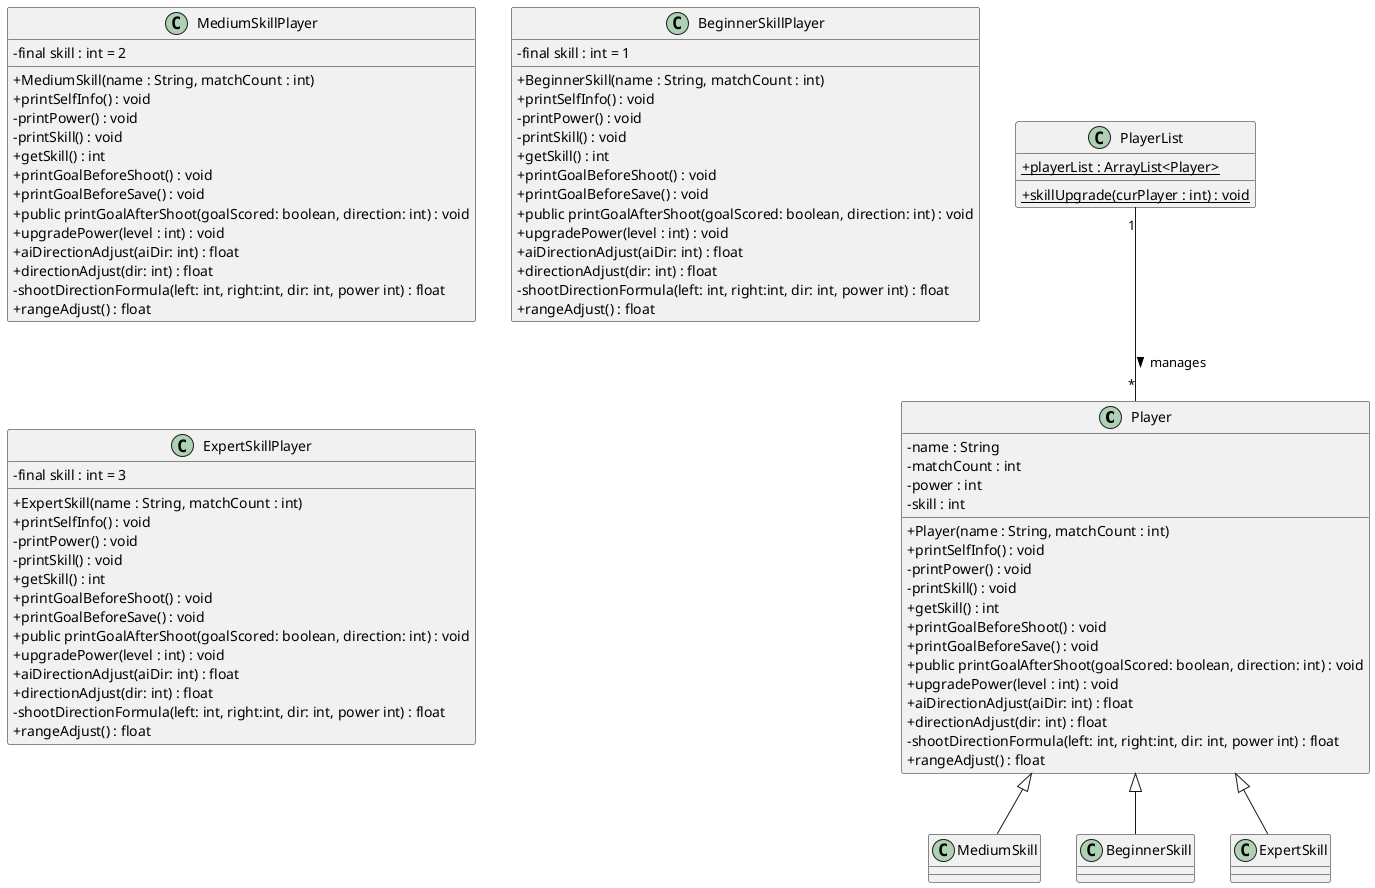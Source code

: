 @startuml FootballPenaltyShooterGameClassDiagram

skinparam classAttributeIconSize 0

class Player {
    - name : String
    - matchCount : int
    - power : int
    - skill : int
    + Player(name : String, matchCount : int)
    + printSelfInfo() : void
    - printPower() : void
    - printSkill() : void
    + getSkill() : int
    + printGoalBeforeShoot() : void
    + printGoalBeforeSave() : void
    + public printGoalAfterShoot(goalScored: boolean, direction: int) : void
    + upgradePower(level : int) : void
    + aiDirectionAdjust(aiDir: int) : float
    + directionAdjust(dir: int) : float
    - shootDirectionFormula(left: int, right:int, dir: int, power int) : float
    + rangeAdjust() : float
}

class MediumSkillPlayer {
    - final skill : int = 2
    + MediumSkill(name : String, matchCount : int)
    + printSelfInfo() : void
    - printPower() : void
    - printSkill() : void
    + getSkill() : int
    + printGoalBeforeShoot() : void
    + printGoalBeforeSave() : void
    + public printGoalAfterShoot(goalScored: boolean, direction: int) : void
    + upgradePower(level : int) : void
    + aiDirectionAdjust(aiDir: int) : float
    + directionAdjust(dir: int) : float
    - shootDirectionFormula(left: int, right:int, dir: int, power int) : float
    + rangeAdjust() : float
}

class BeginnerSkillPlayer {
    - final skill : int = 1
    + BeginnerSkill(name : String, matchCount : int)
    + printSelfInfo() : void
    - printPower() : void
    - printSkill() : void
    + getSkill() : int
    + printGoalBeforeShoot() : void
    + printGoalBeforeSave() : void
    + public printGoalAfterShoot(goalScored: boolean, direction: int) : void
    + upgradePower(level : int) : void
    + aiDirectionAdjust(aiDir: int) : float
    + directionAdjust(dir: int) : float
    - shootDirectionFormula(left: int, right:int, dir: int, power int) : float
    + rangeAdjust() : float
}

class ExpertSkillPlayer {
    - final skill : int = 3
    + ExpertSkill(name : String, matchCount : int)
    + printSelfInfo() : void
    - printPower() : void
    - printSkill() : void
    + getSkill() : int
    + printGoalBeforeShoot() : void
    + printGoalBeforeSave() : void
    + public printGoalAfterShoot(goalScored: boolean, direction: int) : void
    + upgradePower(level : int) : void
    + aiDirectionAdjust(aiDir: int) : float
    + directionAdjust(dir: int) : float
    - shootDirectionFormula(left: int, right:int, dir: int, power int) : float
    + rangeAdjust() : float
}

class PlayerList {
    + {static} playerList : ArrayList<Player>
    + {static} skillUpgrade(curPlayer : int) : void
}

Player <|-- MediumSkill
Player <|-- BeginnerSkill
Player <|-- ExpertSkill

PlayerList "1" -- "*" Player : manages >

@enduml